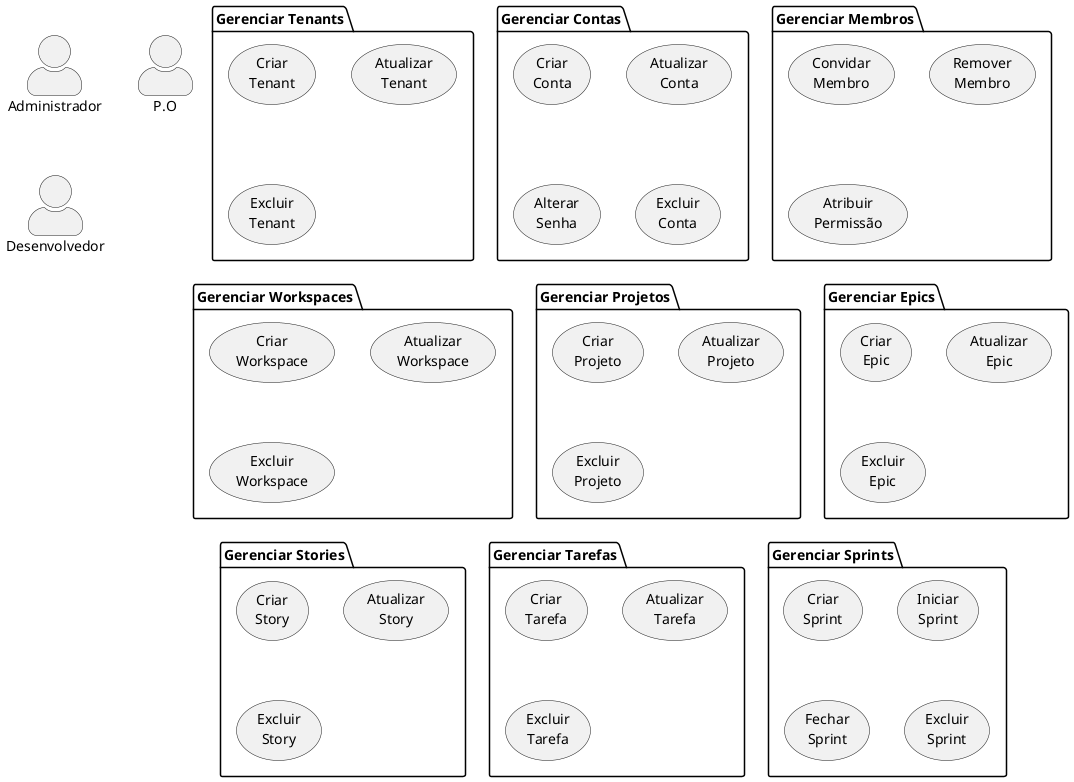 @startuml ""
' http://www.plantuml.com/plantuml/uml/SoWkIImgAStDuUBISCiiAYvHA2rEJKuiJjNaqd3Coo_9I2s2YoWa5YjeX3eRQN91HHH2dOtXR0sVnEAIc3nanQ7E9bnS3gbvAI3p0G00
skinparam TextAlign center
skinparam actorStyle awesome

actor Administrador as adm
actor P.O as po
actor Desenvolvedor as dev

package "Gerenciar Tenants" {
  usecase "Criar\nTenant" as createTenant
  usecase "Atualizar\nTenant" as updateTenant
  usecase "Excluir\nTenant" as deleteTenant
}

package "Gerenciar Contas" {
  usecase "Criar\nConta" as createAccount
  usecase "Atualizar\nConta" as updateAccount
  usecase "Alterar\nSenha" as updatePassword
  usecase "Excluir\nConta" as deleteAccount
}

package "Gerenciar Membros" {
  usecase "Convidar\nMembro" as inviteMember
  usecase "Remover\nMembro" as removeMember
  usecase "Atribuir\nPermissão" as setPermission
}

package "Gerenciar Workspaces" {
  usecase "Criar\nWorkspace" as createWorkspace
  usecase "Atualizar\nWorkspace" as updateWorkspace
  usecase "Excluir\nWorkspace" as deleteWorkspace
}

package "Gerenciar Projetos" {
  usecase "Criar\nProjeto" as createProject
  usecase "Atualizar\nProjeto" as updateProject
  usecase "Excluir\nProjeto" as deleteProject
}

package "Gerenciar Epics" {
  usecase "Criar\nEpic" as createEpic
  usecase "Atualizar\nEpic" as updateEpic
  usecase "Excluir\nEpic" as deleteEpic
}

package "Gerenciar Stories" {
  usecase "Criar\nStory" as createStory
  usecase "Atualizar\nStory" as updateStory
  usecase "Excluir\nStory" as deleteStory
}

package "Gerenciar Tarefas" {
  usecase "Criar\nTarefa" as createTask
  usecase "Atualizar\nTarefa" as updateTask
  usecase "Excluir\nTarefa" as deleteTask
}

package "Gerenciar Sprints" {
  usecase "Criar\nSprint" as createSprint
  usecase "Iniciar\nSprint" as openSprint
  usecase "Fechar\nSprint" as closeSprint
  usecase "Excluir\nSprint" as deleteSprint
}

'Quando concluir todas tarefas de um recurso, deve automaticamente concluir o Recurso, e quando concluir todos os recursos de Epic, deve concluir o Epi
'Criar um grafico de gantt baseado nas tarefas

@enduml
